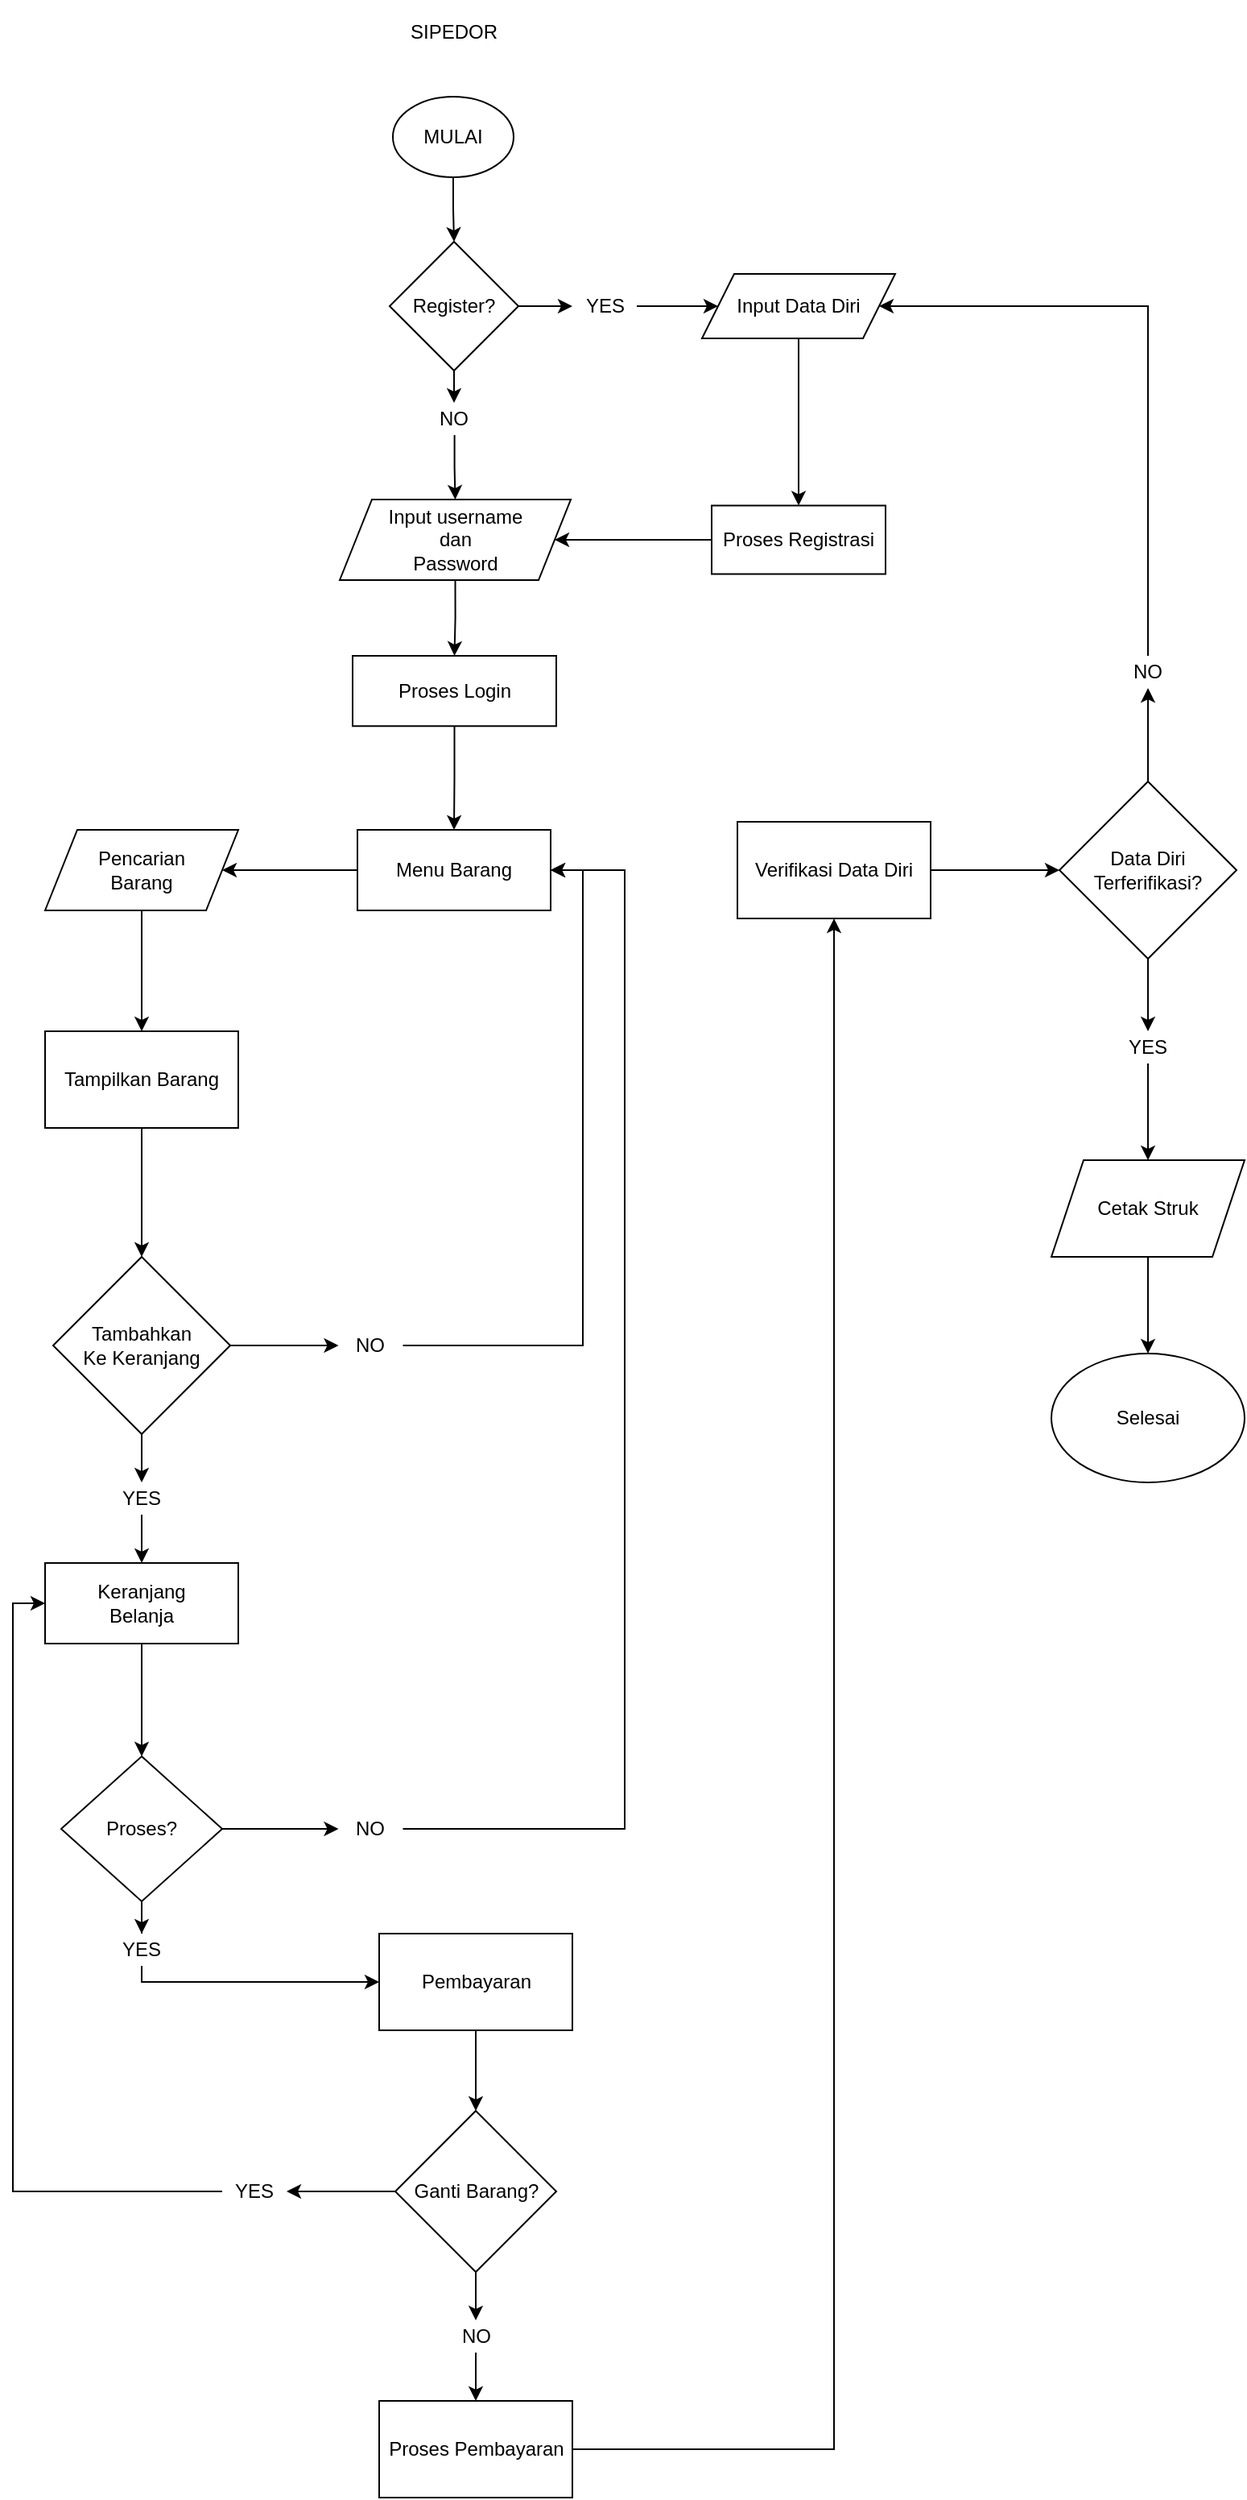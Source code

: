 <mxfile version="13.10.6" type="google"><diagram id="RQS-yln3Ngl0ADiQAdnT" name="Page-1"><mxGraphModel dx="1155" dy="529" grid="1" gridSize="10" guides="1" tooltips="1" connect="1" arrows="1" fold="1" page="1" pageScale="1" pageWidth="827" pageHeight="1169" math="0" shadow="0"><root><mxCell id="0"/><mxCell id="1" parent="0"/><mxCell id="KRwP4v82kpcsvIQzK0eV-1" value="SIPEDOR" style="text;html=1;strokeColor=none;fillColor=none;align=center;verticalAlign=middle;whiteSpace=wrap;rounded=0;" vertex="1" parent="1"><mxGeometry x="356" y="20" width="116" height="40" as="geometry"/></mxCell><mxCell id="KRwP4v82kpcsvIQzK0eV-14" style="edgeStyle=orthogonalEdgeStyle;rounded=0;orthogonalLoop=1;jettySize=auto;html=1;" edge="1" parent="1" source="KRwP4v82kpcsvIQzK0eV-2" target="KRwP4v82kpcsvIQzK0eV-3"><mxGeometry relative="1" as="geometry"/></mxCell><mxCell id="KRwP4v82kpcsvIQzK0eV-2" value="MULAI" style="ellipse;whiteSpace=wrap;html=1;" vertex="1" parent="1"><mxGeometry x="376" y="80" width="75" height="50" as="geometry"/></mxCell><mxCell id="KRwP4v82kpcsvIQzK0eV-25" style="edgeStyle=orthogonalEdgeStyle;rounded=0;orthogonalLoop=1;jettySize=auto;html=1;" edge="1" parent="1" source="KRwP4v82kpcsvIQzK0eV-11" target="KRwP4v82kpcsvIQzK0eV-9"><mxGeometry relative="1" as="geometry"/></mxCell><mxCell id="KRwP4v82kpcsvIQzK0eV-3" value="Register?" style="rhombus;whiteSpace=wrap;html=1;" vertex="1" parent="1"><mxGeometry x="374" y="170" width="80" height="80" as="geometry"/></mxCell><mxCell id="KRwP4v82kpcsvIQzK0eV-27" style="edgeStyle=orthogonalEdgeStyle;rounded=0;orthogonalLoop=1;jettySize=auto;html=1;entryX=1;entryY=0.5;entryDx=0;entryDy=0;" edge="1" parent="1" source="KRwP4v82kpcsvIQzK0eV-8" target="KRwP4v82kpcsvIQzK0eV-12"><mxGeometry relative="1" as="geometry"><mxPoint x="490" y="335" as="targetPoint"/></mxGeometry></mxCell><mxCell id="KRwP4v82kpcsvIQzK0eV-8" value="Proses Registrasi" style="rounded=0;whiteSpace=wrap;html=1;" vertex="1" parent="1"><mxGeometry x="574" y="333.75" width="108" height="42.5" as="geometry"/></mxCell><mxCell id="KRwP4v82kpcsvIQzK0eV-26" style="edgeStyle=orthogonalEdgeStyle;rounded=0;orthogonalLoop=1;jettySize=auto;html=1;entryX=0.5;entryY=0;entryDx=0;entryDy=0;" edge="1" parent="1" source="KRwP4v82kpcsvIQzK0eV-9" target="KRwP4v82kpcsvIQzK0eV-8"><mxGeometry relative="1" as="geometry"/></mxCell><mxCell id="KRwP4v82kpcsvIQzK0eV-9" value="Input Data Diri" style="shape=parallelogram;perimeter=parallelogramPerimeter;whiteSpace=wrap;html=1;fixedSize=1;" vertex="1" parent="1"><mxGeometry x="568" y="190" width="120" height="40" as="geometry"/></mxCell><mxCell id="KRwP4v82kpcsvIQzK0eV-29" style="edgeStyle=orthogonalEdgeStyle;rounded=0;orthogonalLoop=1;jettySize=auto;html=1;exitX=0.5;exitY=1;exitDx=0;exitDy=0;entryX=0.5;entryY=0;entryDx=0;entryDy=0;" edge="1" parent="1" source="KRwP4v82kpcsvIQzK0eV-12" target="KRwP4v82kpcsvIQzK0eV-19"><mxGeometry relative="1" as="geometry"/></mxCell><mxCell id="KRwP4v82kpcsvIQzK0eV-12" value="Input username&lt;br&gt;dan&lt;br&gt;Password" style="shape=parallelogram;perimeter=parallelogramPerimeter;whiteSpace=wrap;html=1;fixedSize=1;" vertex="1" parent="1"><mxGeometry x="343" y="330" width="143.5" height="50" as="geometry"/></mxCell><mxCell id="KRwP4v82kpcsvIQzK0eV-39" style="edgeStyle=orthogonalEdgeStyle;rounded=0;orthogonalLoop=1;jettySize=auto;html=1;entryX=0.5;entryY=0;entryDx=0;entryDy=0;" edge="1" parent="1" source="KRwP4v82kpcsvIQzK0eV-19" target="KRwP4v82kpcsvIQzK0eV-34"><mxGeometry relative="1" as="geometry"/></mxCell><mxCell id="KRwP4v82kpcsvIQzK0eV-19" value="Proses Login" style="rounded=0;whiteSpace=wrap;html=1;" vertex="1" parent="1"><mxGeometry x="351" y="427" width="126.5" height="43.62" as="geometry"/></mxCell><mxCell id="KRwP4v82kpcsvIQzK0eV-37" style="edgeStyle=orthogonalEdgeStyle;rounded=0;orthogonalLoop=1;jettySize=auto;html=1;entryX=1;entryY=0.5;entryDx=0;entryDy=0;" edge="1" parent="1" source="KRwP4v82kpcsvIQzK0eV-34" target="KRwP4v82kpcsvIQzK0eV-36"><mxGeometry relative="1" as="geometry"/></mxCell><mxCell id="KRwP4v82kpcsvIQzK0eV-34" value="Menu Barang" style="rounded=0;whiteSpace=wrap;html=1;" vertex="1" parent="1"><mxGeometry x="354" y="535" width="120" height="50" as="geometry"/></mxCell><mxCell id="KRwP4v82kpcsvIQzK0eV-41" style="edgeStyle=orthogonalEdgeStyle;rounded=0;orthogonalLoop=1;jettySize=auto;html=1;" edge="1" parent="1" source="KRwP4v82kpcsvIQzK0eV-57" target="KRwP4v82kpcsvIQzK0eV-40"><mxGeometry relative="1" as="geometry"/></mxCell><mxCell id="KRwP4v82kpcsvIQzK0eV-36" value="Pencarian&lt;br&gt;Barang" style="shape=parallelogram;perimeter=parallelogramPerimeter;whiteSpace=wrap;html=1;fixedSize=1;" vertex="1" parent="1"><mxGeometry x="160" y="535" width="120" height="50" as="geometry"/></mxCell><mxCell id="KRwP4v82kpcsvIQzK0eV-59" style="edgeStyle=orthogonalEdgeStyle;rounded=0;orthogonalLoop=1;jettySize=auto;html=1;entryX=1;entryY=0.5;entryDx=0;entryDy=0;" edge="1" parent="1" source="KRwP4v82kpcsvIQzK0eV-45" target="KRwP4v82kpcsvIQzK0eV-34"><mxGeometry relative="1" as="geometry"><Array as="points"><mxPoint x="494" y="855"/><mxPoint x="494" y="560"/></Array></mxGeometry></mxCell><mxCell id="KRwP4v82kpcsvIQzK0eV-60" style="edgeStyle=orthogonalEdgeStyle;rounded=0;orthogonalLoop=1;jettySize=auto;html=1;entryX=0.5;entryY=0;entryDx=0;entryDy=0;" edge="1" parent="1" source="KRwP4v82kpcsvIQzK0eV-63" target="KRwP4v82kpcsvIQzK0eV-48"><mxGeometry relative="1" as="geometry"/></mxCell><mxCell id="KRwP4v82kpcsvIQzK0eV-85" style="edgeStyle=orthogonalEdgeStyle;rounded=0;orthogonalLoop=1;jettySize=auto;html=1;exitX=1;exitY=0.5;exitDx=0;exitDy=0;entryX=0;entryY=0.5;entryDx=0;entryDy=0;" edge="1" parent="1" source="KRwP4v82kpcsvIQzK0eV-40" target="KRwP4v82kpcsvIQzK0eV-45"><mxGeometry relative="1" as="geometry"/></mxCell><mxCell id="KRwP4v82kpcsvIQzK0eV-40" value="Tambahkan&lt;br&gt;Ke Keranjang" style="rhombus;whiteSpace=wrap;html=1;" vertex="1" parent="1"><mxGeometry x="165" y="800" width="110" height="110" as="geometry"/></mxCell><mxCell id="KRwP4v82kpcsvIQzK0eV-61" style="edgeStyle=orthogonalEdgeStyle;rounded=0;orthogonalLoop=1;jettySize=auto;html=1;" edge="1" parent="1" source="KRwP4v82kpcsvIQzK0eV-48" target="KRwP4v82kpcsvIQzK0eV-50"><mxGeometry relative="1" as="geometry"/></mxCell><mxCell id="KRwP4v82kpcsvIQzK0eV-48" value="Keranjang&lt;br&gt;Belanja" style="rounded=0;whiteSpace=wrap;html=1;" vertex="1" parent="1"><mxGeometry x="160" y="990" width="120" height="50" as="geometry"/></mxCell><mxCell id="KRwP4v82kpcsvIQzK0eV-66" style="edgeStyle=orthogonalEdgeStyle;rounded=0;orthogonalLoop=1;jettySize=auto;html=1;" edge="1" parent="1" source="KRwP4v82kpcsvIQzK0eV-65" target="KRwP4v82kpcsvIQzK0eV-67"><mxGeometry relative="1" as="geometry"><mxPoint x="220" y="1310" as="targetPoint"/><Array as="points"><mxPoint x="220" y="1250"/></Array></mxGeometry></mxCell><mxCell id="KRwP4v82kpcsvIQzK0eV-88" style="edgeStyle=orthogonalEdgeStyle;rounded=0;orthogonalLoop=1;jettySize=auto;html=1;entryX=0;entryY=0.5;entryDx=0;entryDy=0;" edge="1" parent="1" source="KRwP4v82kpcsvIQzK0eV-50" target="KRwP4v82kpcsvIQzK0eV-64"><mxGeometry relative="1" as="geometry"/></mxCell><mxCell id="KRwP4v82kpcsvIQzK0eV-50" value="Proses?" style="rhombus;whiteSpace=wrap;html=1;" vertex="1" parent="1"><mxGeometry x="170" y="1110" width="100" height="90" as="geometry"/></mxCell><mxCell id="KRwP4v82kpcsvIQzK0eV-57" value="Tampilkan Barang" style="rounded=0;whiteSpace=wrap;html=1;" vertex="1" parent="1"><mxGeometry x="160" y="660" width="120" height="60" as="geometry"/></mxCell><mxCell id="KRwP4v82kpcsvIQzK0eV-58" style="edgeStyle=orthogonalEdgeStyle;rounded=0;orthogonalLoop=1;jettySize=auto;html=1;" edge="1" parent="1" source="KRwP4v82kpcsvIQzK0eV-36" target="KRwP4v82kpcsvIQzK0eV-57"><mxGeometry relative="1" as="geometry"><mxPoint x="220" y="585" as="sourcePoint"/><mxPoint x="220" y="800" as="targetPoint"/></mxGeometry></mxCell><mxCell id="KRwP4v82kpcsvIQzK0eV-89" style="edgeStyle=orthogonalEdgeStyle;rounded=0;orthogonalLoop=1;jettySize=auto;html=1;entryX=1;entryY=0.5;entryDx=0;entryDy=0;" edge="1" parent="1" source="KRwP4v82kpcsvIQzK0eV-64" target="KRwP4v82kpcsvIQzK0eV-34"><mxGeometry relative="1" as="geometry"><Array as="points"><mxPoint x="520" y="1155"/><mxPoint x="520" y="560"/></Array></mxGeometry></mxCell><mxCell id="KRwP4v82kpcsvIQzK0eV-64" value="NO" style="text;html=1;strokeColor=none;fillColor=none;align=center;verticalAlign=middle;whiteSpace=wrap;rounded=0;" vertex="1" parent="1"><mxGeometry x="342.25" y="1145" width="40" height="20" as="geometry"/></mxCell><mxCell id="KRwP4v82kpcsvIQzK0eV-69" style="edgeStyle=orthogonalEdgeStyle;rounded=0;orthogonalLoop=1;jettySize=auto;html=1;entryX=0.5;entryY=0;entryDx=0;entryDy=0;" edge="1" parent="1" source="KRwP4v82kpcsvIQzK0eV-67" target="KRwP4v82kpcsvIQzK0eV-68"><mxGeometry relative="1" as="geometry"><mxPoint x="428" y="1300" as="targetPoint"/></mxGeometry></mxCell><mxCell id="KRwP4v82kpcsvIQzK0eV-67" value="Pembayaran" style="rounded=0;whiteSpace=wrap;html=1;" vertex="1" parent="1"><mxGeometry x="367.5" y="1220" width="120" height="60" as="geometry"/></mxCell><mxCell id="KRwP4v82kpcsvIQzK0eV-96" style="edgeStyle=orthogonalEdgeStyle;rounded=0;orthogonalLoop=1;jettySize=auto;html=1;entryX=1;entryY=0.5;entryDx=0;entryDy=0;" edge="1" parent="1" source="KRwP4v82kpcsvIQzK0eV-68" target="KRwP4v82kpcsvIQzK0eV-77"><mxGeometry relative="1" as="geometry"/></mxCell><mxCell id="KRwP4v82kpcsvIQzK0eV-98" style="edgeStyle=orthogonalEdgeStyle;rounded=0;orthogonalLoop=1;jettySize=auto;html=1;entryX=0.5;entryY=0;entryDx=0;entryDy=0;" edge="1" parent="1" source="KRwP4v82kpcsvIQzK0eV-68" target="KRwP4v82kpcsvIQzK0eV-97"><mxGeometry relative="1" as="geometry"/></mxCell><mxCell id="KRwP4v82kpcsvIQzK0eV-68" value="Ganti Barang?" style="rhombus;whiteSpace=wrap;html=1;" vertex="1" parent="1"><mxGeometry x="377.5" y="1330" width="100" height="100" as="geometry"/></mxCell><mxCell id="KRwP4v82kpcsvIQzK0eV-101" style="edgeStyle=orthogonalEdgeStyle;rounded=0;orthogonalLoop=1;jettySize=auto;html=1;entryX=0.5;entryY=1;entryDx=0;entryDy=0;" edge="1" parent="1" source="KRwP4v82kpcsvIQzK0eV-75" target="KRwP4v82kpcsvIQzK0eV-100"><mxGeometry relative="1" as="geometry"/></mxCell><mxCell id="KRwP4v82kpcsvIQzK0eV-75" value="Proses Pembayaran" style="rounded=0;whiteSpace=wrap;html=1;" vertex="1" parent="1"><mxGeometry x="367.5" y="1510" width="120" height="60" as="geometry"/></mxCell><mxCell id="KRwP4v82kpcsvIQzK0eV-80" style="edgeStyle=orthogonalEdgeStyle;rounded=0;orthogonalLoop=1;jettySize=auto;html=1;entryX=0;entryY=0.5;entryDx=0;entryDy=0;" edge="1" parent="1" source="KRwP4v82kpcsvIQzK0eV-77" target="KRwP4v82kpcsvIQzK0eV-48"><mxGeometry relative="1" as="geometry"><Array as="points"><mxPoint x="140" y="1380"/><mxPoint x="140" y="1015"/></Array></mxGeometry></mxCell><mxCell id="KRwP4v82kpcsvIQzK0eV-77" value="YES" style="text;html=1;strokeColor=none;fillColor=none;align=center;verticalAlign=middle;whiteSpace=wrap;rounded=0;" vertex="1" parent="1"><mxGeometry x="270" y="1370" width="40" height="20" as="geometry"/></mxCell><mxCell id="KRwP4v82kpcsvIQzK0eV-65" value="YES" style="text;html=1;strokeColor=none;fillColor=none;align=center;verticalAlign=middle;whiteSpace=wrap;rounded=0;" vertex="1" parent="1"><mxGeometry x="200" y="1220" width="40" height="20" as="geometry"/></mxCell><mxCell id="KRwP4v82kpcsvIQzK0eV-81" style="edgeStyle=orthogonalEdgeStyle;rounded=0;orthogonalLoop=1;jettySize=auto;html=1;" edge="1" parent="1" source="KRwP4v82kpcsvIQzK0eV-50" target="KRwP4v82kpcsvIQzK0eV-65"><mxGeometry relative="1" as="geometry"><mxPoint x="367.5" y="1240" as="targetPoint"/><mxPoint x="220" y="1200" as="sourcePoint"/><Array as="points"/></mxGeometry></mxCell><mxCell id="KRwP4v82kpcsvIQzK0eV-63" value="YES" style="text;html=1;strokeColor=none;fillColor=none;align=center;verticalAlign=middle;whiteSpace=wrap;rounded=0;" vertex="1" parent="1"><mxGeometry x="200" y="940" width="40" height="20" as="geometry"/></mxCell><mxCell id="KRwP4v82kpcsvIQzK0eV-82" style="edgeStyle=orthogonalEdgeStyle;rounded=0;orthogonalLoop=1;jettySize=auto;html=1;entryX=0.5;entryY=0;entryDx=0;entryDy=0;" edge="1" parent="1" source="KRwP4v82kpcsvIQzK0eV-40" target="KRwP4v82kpcsvIQzK0eV-63"><mxGeometry relative="1" as="geometry"><mxPoint x="220" y="910" as="sourcePoint"/><mxPoint x="220" y="990" as="targetPoint"/></mxGeometry></mxCell><mxCell id="KRwP4v82kpcsvIQzK0eV-45" value="NO" style="text;html=1;strokeColor=none;fillColor=none;align=center;verticalAlign=middle;whiteSpace=wrap;rounded=0;" vertex="1" parent="1"><mxGeometry x="342.25" y="845" width="40" height="20" as="geometry"/></mxCell><mxCell id="KRwP4v82kpcsvIQzK0eV-95" style="edgeStyle=orthogonalEdgeStyle;rounded=0;orthogonalLoop=1;jettySize=auto;html=1;entryX=0.5;entryY=0;entryDx=0;entryDy=0;" edge="1" parent="1" source="KRwP4v82kpcsvIQzK0eV-15" target="KRwP4v82kpcsvIQzK0eV-12"><mxGeometry relative="1" as="geometry"/></mxCell><mxCell id="KRwP4v82kpcsvIQzK0eV-15" value="NO" style="text;html=1;strokeColor=none;fillColor=none;align=center;verticalAlign=middle;whiteSpace=wrap;rounded=0;" vertex="1" parent="1"><mxGeometry x="394.25" y="270" width="40" height="20" as="geometry"/></mxCell><mxCell id="KRwP4v82kpcsvIQzK0eV-91" style="edgeStyle=orthogonalEdgeStyle;rounded=0;orthogonalLoop=1;jettySize=auto;html=1;exitX=0.5;exitY=1;exitDx=0;exitDy=0;" edge="1" parent="1" source="KRwP4v82kpcsvIQzK0eV-3" target="KRwP4v82kpcsvIQzK0eV-15"><mxGeometry relative="1" as="geometry"><mxPoint x="414" y="310" as="targetPoint"/><mxPoint x="414" y="250" as="sourcePoint"/></mxGeometry></mxCell><mxCell id="KRwP4v82kpcsvIQzK0eV-11" value="YES" style="text;html=1;strokeColor=none;fillColor=none;align=center;verticalAlign=middle;whiteSpace=wrap;rounded=0;" vertex="1" parent="1"><mxGeometry x="487.5" y="200" width="40" height="20" as="geometry"/></mxCell><mxCell id="KRwP4v82kpcsvIQzK0eV-93" style="edgeStyle=orthogonalEdgeStyle;rounded=0;orthogonalLoop=1;jettySize=auto;html=1;" edge="1" parent="1" source="KRwP4v82kpcsvIQzK0eV-3" target="KRwP4v82kpcsvIQzK0eV-11"><mxGeometry relative="1" as="geometry"><mxPoint x="454" y="210" as="sourcePoint"/><mxPoint x="578" y="210" as="targetPoint"/></mxGeometry></mxCell><mxCell id="KRwP4v82kpcsvIQzK0eV-99" style="edgeStyle=orthogonalEdgeStyle;rounded=0;orthogonalLoop=1;jettySize=auto;html=1;entryX=0.5;entryY=0;entryDx=0;entryDy=0;" edge="1" parent="1" source="KRwP4v82kpcsvIQzK0eV-97" target="KRwP4v82kpcsvIQzK0eV-75"><mxGeometry relative="1" as="geometry"/></mxCell><mxCell id="KRwP4v82kpcsvIQzK0eV-97" value="NO" style="text;html=1;strokeColor=none;fillColor=none;align=center;verticalAlign=middle;whiteSpace=wrap;rounded=0;" vertex="1" parent="1"><mxGeometry x="407.5" y="1460" width="40" height="20" as="geometry"/></mxCell><mxCell id="KRwP4v82kpcsvIQzK0eV-112" style="edgeStyle=orthogonalEdgeStyle;rounded=0;orthogonalLoop=1;jettySize=auto;html=1;entryX=0;entryY=0.5;entryDx=0;entryDy=0;" edge="1" parent="1" source="KRwP4v82kpcsvIQzK0eV-100" target="KRwP4v82kpcsvIQzK0eV-104"><mxGeometry relative="1" as="geometry"/></mxCell><mxCell id="KRwP4v82kpcsvIQzK0eV-100" value="Verifikasi Data Diri" style="rounded=0;whiteSpace=wrap;html=1;" vertex="1" parent="1"><mxGeometry x="590" y="530" width="120" height="60" as="geometry"/></mxCell><mxCell id="KRwP4v82kpcsvIQzK0eV-109" style="edgeStyle=orthogonalEdgeStyle;rounded=0;orthogonalLoop=1;jettySize=auto;html=1;entryX=0.5;entryY=1;entryDx=0;entryDy=0;" edge="1" parent="1" source="KRwP4v82kpcsvIQzK0eV-104" target="KRwP4v82kpcsvIQzK0eV-108"><mxGeometry relative="1" as="geometry"/></mxCell><mxCell id="KRwP4v82kpcsvIQzK0eV-111" style="edgeStyle=orthogonalEdgeStyle;rounded=0;orthogonalLoop=1;jettySize=auto;html=1;entryX=0.5;entryY=0;entryDx=0;entryDy=0;" edge="1" parent="1" source="KRwP4v82kpcsvIQzK0eV-104" target="KRwP4v82kpcsvIQzK0eV-105"><mxGeometry relative="1" as="geometry"/></mxCell><mxCell id="KRwP4v82kpcsvIQzK0eV-104" value="Data Diri&lt;br&gt;Terferifikasi?" style="rhombus;whiteSpace=wrap;html=1;" vertex="1" parent="1"><mxGeometry x="790" y="505" width="110" height="110" as="geometry"/></mxCell><mxCell id="KRwP4v82kpcsvIQzK0eV-114" style="edgeStyle=orthogonalEdgeStyle;rounded=0;orthogonalLoop=1;jettySize=auto;html=1;entryX=0.5;entryY=0;entryDx=0;entryDy=0;" edge="1" parent="1" source="KRwP4v82kpcsvIQzK0eV-105" target="KRwP4v82kpcsvIQzK0eV-113"><mxGeometry relative="1" as="geometry"/></mxCell><mxCell id="KRwP4v82kpcsvIQzK0eV-105" value="YES" style="text;html=1;strokeColor=none;fillColor=none;align=center;verticalAlign=middle;whiteSpace=wrap;rounded=0;" vertex="1" parent="1"><mxGeometry x="825" y="660" width="40" height="20" as="geometry"/></mxCell><mxCell id="KRwP4v82kpcsvIQzK0eV-110" style="edgeStyle=orthogonalEdgeStyle;rounded=0;orthogonalLoop=1;jettySize=auto;html=1;entryX=1;entryY=0.5;entryDx=0;entryDy=0;" edge="1" parent="1" source="KRwP4v82kpcsvIQzK0eV-108" target="KRwP4v82kpcsvIQzK0eV-9"><mxGeometry relative="1" as="geometry"><Array as="points"><mxPoint x="845" y="210"/></Array></mxGeometry></mxCell><mxCell id="KRwP4v82kpcsvIQzK0eV-108" value="NO" style="text;html=1;strokeColor=none;fillColor=none;align=center;verticalAlign=middle;whiteSpace=wrap;rounded=0;" vertex="1" parent="1"><mxGeometry x="825" y="427" width="40" height="20" as="geometry"/></mxCell><mxCell id="KRwP4v82kpcsvIQzK0eV-116" style="edgeStyle=orthogonalEdgeStyle;rounded=0;orthogonalLoop=1;jettySize=auto;html=1;entryX=0.5;entryY=0;entryDx=0;entryDy=0;" edge="1" parent="1" source="KRwP4v82kpcsvIQzK0eV-113" target="KRwP4v82kpcsvIQzK0eV-115"><mxGeometry relative="1" as="geometry"/></mxCell><mxCell id="KRwP4v82kpcsvIQzK0eV-113" value="Cetak Struk" style="shape=parallelogram;perimeter=parallelogramPerimeter;whiteSpace=wrap;html=1;fixedSize=1;" vertex="1" parent="1"><mxGeometry x="785" y="740" width="120" height="60" as="geometry"/></mxCell><mxCell id="KRwP4v82kpcsvIQzK0eV-115" value="Selesai" style="ellipse;whiteSpace=wrap;html=1;" vertex="1" parent="1"><mxGeometry x="785" y="860" width="120" height="80" as="geometry"/></mxCell></root></mxGraphModel></diagram></mxfile>